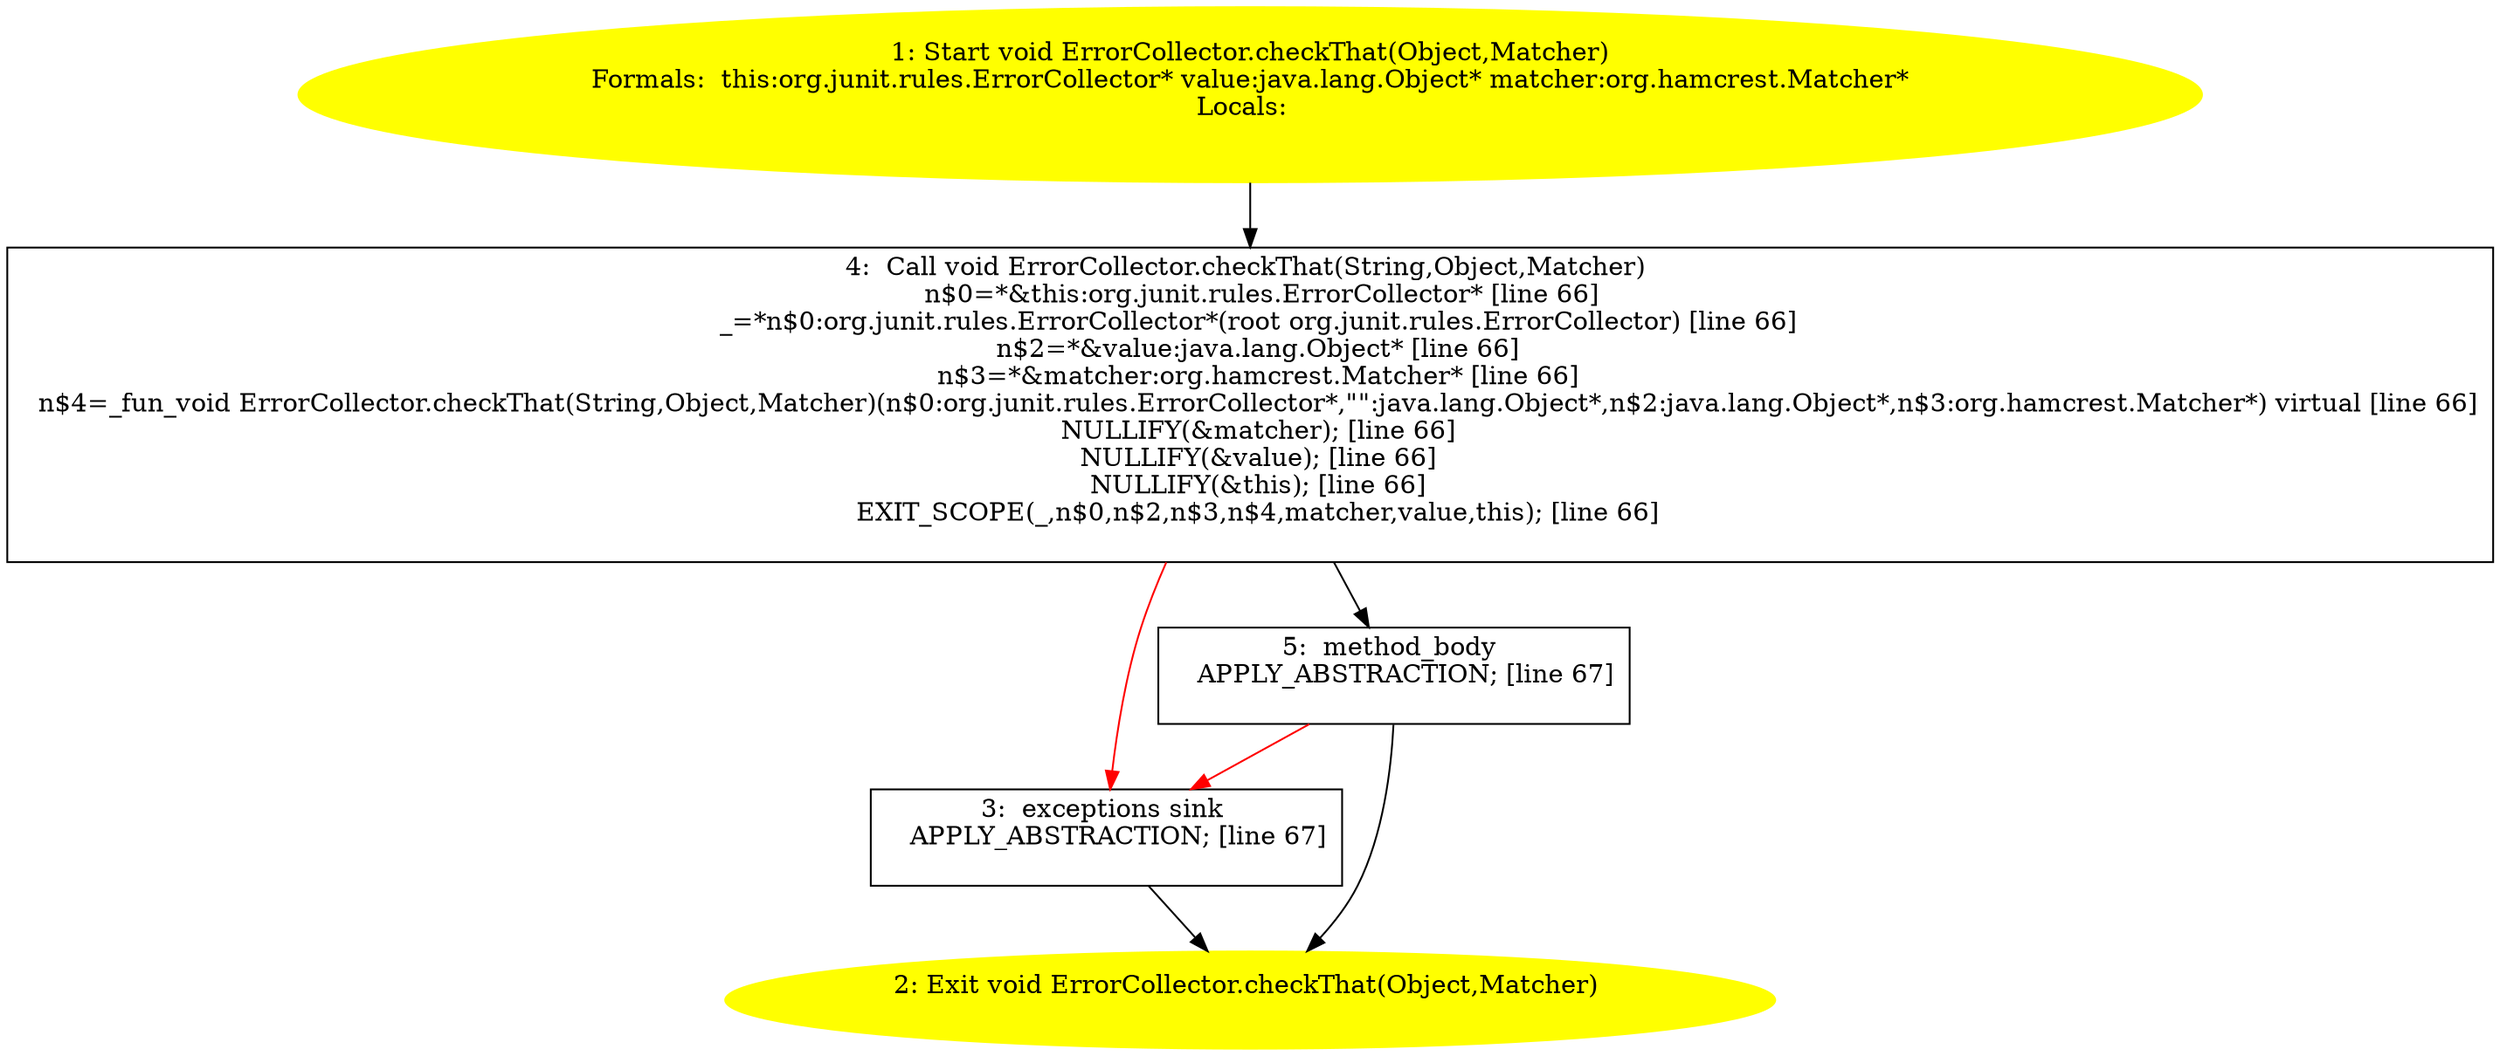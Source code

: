 /* @generated */
digraph cfg {
"org.junit.rules.ErrorCollector.checkThat(java.lang.Object,org.hamcrest.Matcher):void.d618de1fe8d07f2edd886615c36a674b_1" [label="1: Start void ErrorCollector.checkThat(Object,Matcher)\nFormals:  this:org.junit.rules.ErrorCollector* value:java.lang.Object* matcher:org.hamcrest.Matcher*\nLocals:  \n  " color=yellow style=filled]
	

	 "org.junit.rules.ErrorCollector.checkThat(java.lang.Object,org.hamcrest.Matcher):void.d618de1fe8d07f2edd886615c36a674b_1" -> "org.junit.rules.ErrorCollector.checkThat(java.lang.Object,org.hamcrest.Matcher):void.d618de1fe8d07f2edd886615c36a674b_4" ;
"org.junit.rules.ErrorCollector.checkThat(java.lang.Object,org.hamcrest.Matcher):void.d618de1fe8d07f2edd886615c36a674b_2" [label="2: Exit void ErrorCollector.checkThat(Object,Matcher) \n  " color=yellow style=filled]
	

"org.junit.rules.ErrorCollector.checkThat(java.lang.Object,org.hamcrest.Matcher):void.d618de1fe8d07f2edd886615c36a674b_3" [label="3:  exceptions sink \n   APPLY_ABSTRACTION; [line 67]\n " shape="box"]
	

	 "org.junit.rules.ErrorCollector.checkThat(java.lang.Object,org.hamcrest.Matcher):void.d618de1fe8d07f2edd886615c36a674b_3" -> "org.junit.rules.ErrorCollector.checkThat(java.lang.Object,org.hamcrest.Matcher):void.d618de1fe8d07f2edd886615c36a674b_2" ;
"org.junit.rules.ErrorCollector.checkThat(java.lang.Object,org.hamcrest.Matcher):void.d618de1fe8d07f2edd886615c36a674b_4" [label="4:  Call void ErrorCollector.checkThat(String,Object,Matcher) \n   n$0=*&this:org.junit.rules.ErrorCollector* [line 66]\n  _=*n$0:org.junit.rules.ErrorCollector*(root org.junit.rules.ErrorCollector) [line 66]\n  n$2=*&value:java.lang.Object* [line 66]\n  n$3=*&matcher:org.hamcrest.Matcher* [line 66]\n  n$4=_fun_void ErrorCollector.checkThat(String,Object,Matcher)(n$0:org.junit.rules.ErrorCollector*,\"\":java.lang.Object*,n$2:java.lang.Object*,n$3:org.hamcrest.Matcher*) virtual [line 66]\n  NULLIFY(&matcher); [line 66]\n  NULLIFY(&value); [line 66]\n  NULLIFY(&this); [line 66]\n  EXIT_SCOPE(_,n$0,n$2,n$3,n$4,matcher,value,this); [line 66]\n " shape="box"]
	

	 "org.junit.rules.ErrorCollector.checkThat(java.lang.Object,org.hamcrest.Matcher):void.d618de1fe8d07f2edd886615c36a674b_4" -> "org.junit.rules.ErrorCollector.checkThat(java.lang.Object,org.hamcrest.Matcher):void.d618de1fe8d07f2edd886615c36a674b_5" ;
	 "org.junit.rules.ErrorCollector.checkThat(java.lang.Object,org.hamcrest.Matcher):void.d618de1fe8d07f2edd886615c36a674b_4" -> "org.junit.rules.ErrorCollector.checkThat(java.lang.Object,org.hamcrest.Matcher):void.d618de1fe8d07f2edd886615c36a674b_3" [color="red" ];
"org.junit.rules.ErrorCollector.checkThat(java.lang.Object,org.hamcrest.Matcher):void.d618de1fe8d07f2edd886615c36a674b_5" [label="5:  method_body \n   APPLY_ABSTRACTION; [line 67]\n " shape="box"]
	

	 "org.junit.rules.ErrorCollector.checkThat(java.lang.Object,org.hamcrest.Matcher):void.d618de1fe8d07f2edd886615c36a674b_5" -> "org.junit.rules.ErrorCollector.checkThat(java.lang.Object,org.hamcrest.Matcher):void.d618de1fe8d07f2edd886615c36a674b_2" ;
	 "org.junit.rules.ErrorCollector.checkThat(java.lang.Object,org.hamcrest.Matcher):void.d618de1fe8d07f2edd886615c36a674b_5" -> "org.junit.rules.ErrorCollector.checkThat(java.lang.Object,org.hamcrest.Matcher):void.d618de1fe8d07f2edd886615c36a674b_3" [color="red" ];
}
